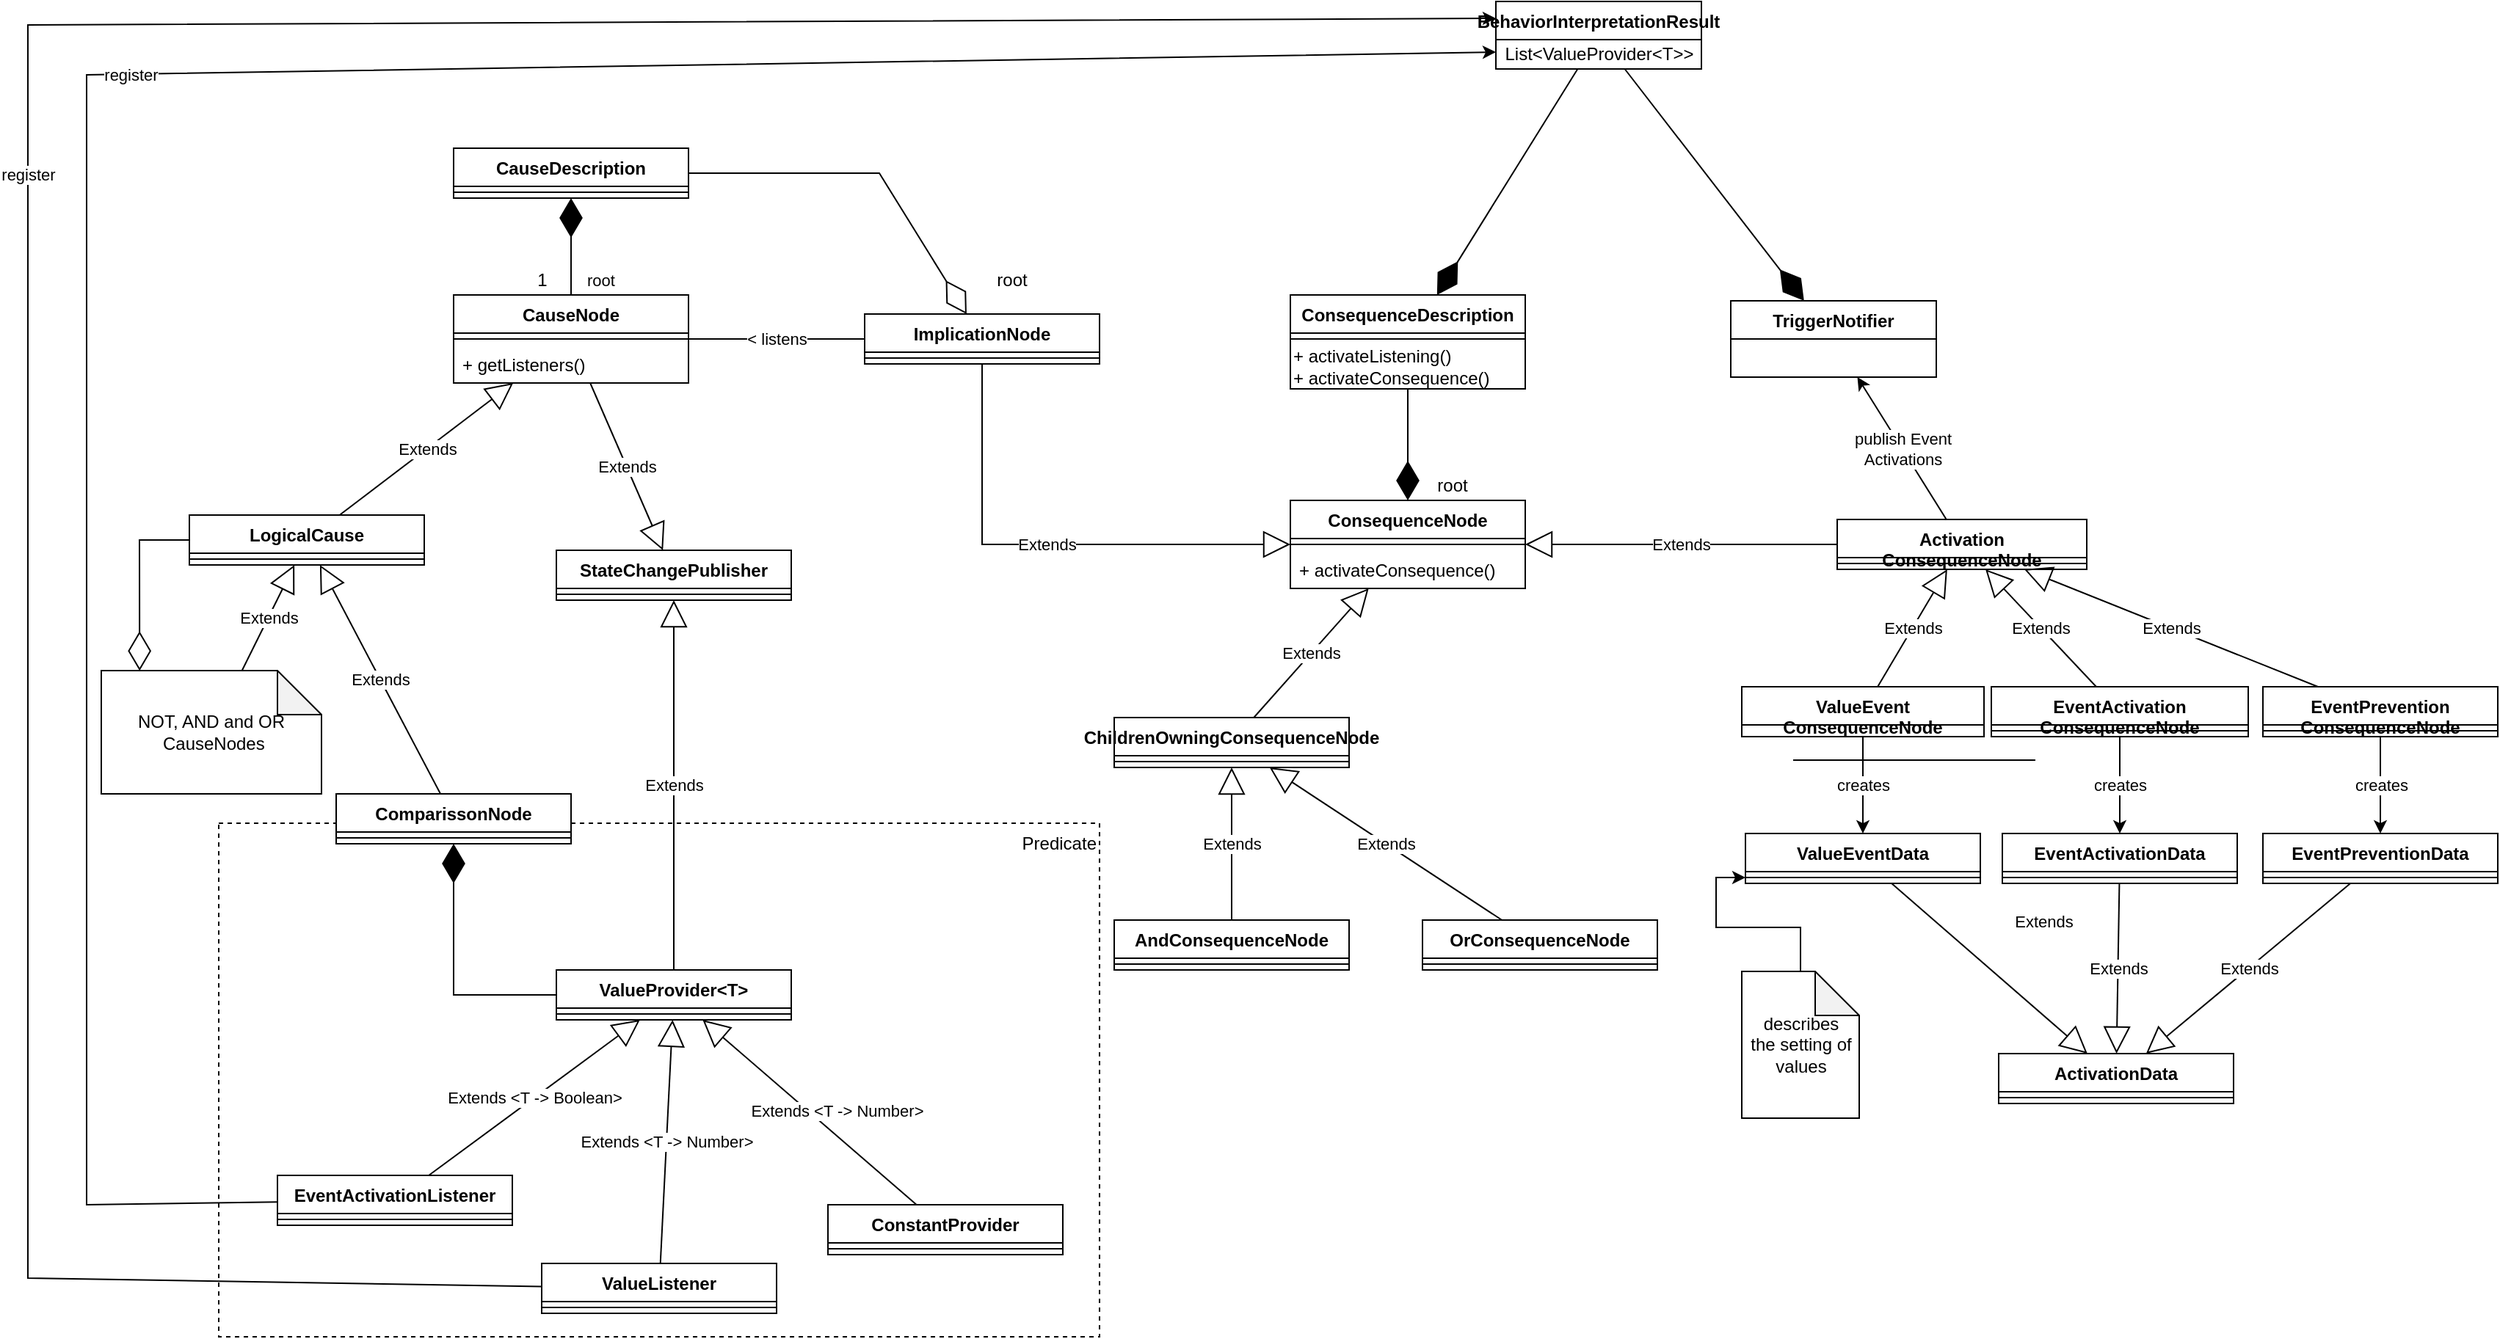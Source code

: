 <mxfile version="16.5.1" type="device"><diagram id="XvbP_-tLDUmN1dMytv5E" name="Classes"><mxGraphModel dx="735" dy="552" grid="1" gridSize="10" guides="1" tooltips="1" connect="1" arrows="1" fold="1" page="1" pageScale="1" pageWidth="1169" pageHeight="827" math="0" shadow="0"><root><mxCell id="0"/><mxCell id="1" parent="0"/><mxCell id="C9H2PQSaMTNofYjZsJUd-69" value="Predicate" style="rounded=0;whiteSpace=wrap;html=1;dashed=1;fillColor=default;align=right;verticalAlign=top;" parent="1" vertex="1"><mxGeometry x="170" y="790" width="600" height="350" as="geometry"/></mxCell><mxCell id="C9H2PQSaMTNofYjZsJUd-10" value="CauseNode" style="swimlane;fontStyle=1;align=center;verticalAlign=top;childLayout=stackLayout;horizontal=1;startSize=26;horizontalStack=0;resizeParent=1;resizeParentMax=0;resizeLast=0;collapsible=1;marginBottom=0;" parent="1" vertex="1"><mxGeometry x="330" y="430" width="160" height="60" as="geometry"/></mxCell><mxCell id="C9H2PQSaMTNofYjZsJUd-12" value="" style="line;strokeWidth=1;fillColor=none;align=left;verticalAlign=middle;spacingTop=-1;spacingLeft=3;spacingRight=3;rotatable=0;labelPosition=right;points=[];portConstraint=eastwest;" parent="C9H2PQSaMTNofYjZsJUd-10" vertex="1"><mxGeometry y="26" width="160" height="8" as="geometry"/></mxCell><mxCell id="C9H2PQSaMTNofYjZsJUd-13" value="+ getListeners()" style="text;strokeColor=none;fillColor=none;align=left;verticalAlign=top;spacingLeft=4;spacingRight=4;overflow=hidden;rotatable=0;points=[[0,0.5],[1,0.5]];portConstraint=eastwest;" parent="C9H2PQSaMTNofYjZsJUd-10" vertex="1"><mxGeometry y="34" width="160" height="26" as="geometry"/></mxCell><mxCell id="C9H2PQSaMTNofYjZsJUd-14" value="ConsequenceNode" style="swimlane;fontStyle=1;align=center;verticalAlign=top;childLayout=stackLayout;horizontal=1;startSize=26;horizontalStack=0;resizeParent=1;resizeParentMax=0;resizeLast=0;collapsible=1;marginBottom=0;" parent="1" vertex="1"><mxGeometry x="900" y="570" width="160" height="60" as="geometry"/></mxCell><mxCell id="C9H2PQSaMTNofYjZsJUd-16" value="" style="line;strokeWidth=1;fillColor=none;align=left;verticalAlign=middle;spacingTop=-1;spacingLeft=3;spacingRight=3;rotatable=0;labelPosition=right;points=[];portConstraint=eastwest;" parent="C9H2PQSaMTNofYjZsJUd-14" vertex="1"><mxGeometry y="26" width="160" height="8" as="geometry"/></mxCell><mxCell id="C9H2PQSaMTNofYjZsJUd-15" value="+ activateConsequence()" style="text;strokeColor=none;fillColor=none;align=left;verticalAlign=top;spacingLeft=4;spacingRight=4;overflow=hidden;rotatable=0;points=[[0,0.5],[1,0.5]];portConstraint=eastwest;" parent="C9H2PQSaMTNofYjZsJUd-14" vertex="1"><mxGeometry y="34" width="160" height="26" as="geometry"/></mxCell><mxCell id="C9H2PQSaMTNofYjZsJUd-18" value="TriggerNotifier" style="swimlane;fontStyle=1;childLayout=stackLayout;horizontal=1;startSize=26;fillColor=none;horizontalStack=0;resizeParent=1;resizeParentMax=0;resizeLast=0;collapsible=1;marginBottom=0;" parent="1" vertex="1"><mxGeometry x="1200" y="434" width="140" height="52" as="geometry"/></mxCell><mxCell id="C9H2PQSaMTNofYjZsJUd-22" value="LogicalCause" style="swimlane;fontStyle=1;align=center;verticalAlign=top;childLayout=stackLayout;horizontal=1;startSize=26;horizontalStack=0;resizeParent=1;resizeParentMax=0;resizeLast=0;collapsible=1;marginBottom=0;" parent="1" vertex="1"><mxGeometry x="150" y="580" width="160" height="34" as="geometry"/></mxCell><mxCell id="C9H2PQSaMTNofYjZsJUd-24" value="" style="line;strokeWidth=1;fillColor=none;align=left;verticalAlign=middle;spacingTop=-1;spacingLeft=3;spacingRight=3;rotatable=0;labelPosition=right;points=[];portConstraint=eastwest;" parent="C9H2PQSaMTNofYjZsJUd-22" vertex="1"><mxGeometry y="26" width="160" height="8" as="geometry"/></mxCell><mxCell id="C9H2PQSaMTNofYjZsJUd-26" value="StateChangePublisher" style="swimlane;fontStyle=1;align=center;verticalAlign=top;childLayout=stackLayout;horizontal=1;startSize=26;horizontalStack=0;resizeParent=1;resizeParentMax=0;resizeLast=0;collapsible=1;marginBottom=0;" parent="1" vertex="1"><mxGeometry x="400" y="604" width="160" height="34" as="geometry"/></mxCell><mxCell id="C9H2PQSaMTNofYjZsJUd-28" value="" style="line;strokeWidth=1;fillColor=none;align=left;verticalAlign=middle;spacingTop=-1;spacingLeft=3;spacingRight=3;rotatable=0;labelPosition=right;points=[];portConstraint=eastwest;" parent="C9H2PQSaMTNofYjZsJUd-26" vertex="1"><mxGeometry y="26" width="160" height="8" as="geometry"/></mxCell><mxCell id="C9H2PQSaMTNofYjZsJUd-35" value="NOT, AND and OR&lt;br&gt;&amp;nbsp;CauseNodes" style="shape=note;whiteSpace=wrap;html=1;backgroundOutline=1;darkOpacity=0.05;" parent="1" vertex="1"><mxGeometry x="90" y="686" width="150" height="84" as="geometry"/></mxCell><mxCell id="C9H2PQSaMTNofYjZsJUd-38" value="ComparissonNode" style="swimlane;fontStyle=1;align=center;verticalAlign=top;childLayout=stackLayout;horizontal=1;startSize=26;horizontalStack=0;resizeParent=1;resizeParentMax=0;resizeLast=0;collapsible=1;marginBottom=0;" parent="1" vertex="1"><mxGeometry x="250" y="770" width="160" height="34" as="geometry"/></mxCell><mxCell id="C9H2PQSaMTNofYjZsJUd-40" value="" style="line;strokeWidth=1;fillColor=none;align=left;verticalAlign=middle;spacingTop=-1;spacingLeft=3;spacingRight=3;rotatable=0;labelPosition=right;points=[];portConstraint=eastwest;" parent="C9H2PQSaMTNofYjZsJUd-38" vertex="1"><mxGeometry y="26" width="160" height="8" as="geometry"/></mxCell><mxCell id="C9H2PQSaMTNofYjZsJUd-42" value="ValueProvider&lt;T&gt;" style="swimlane;fontStyle=1;align=center;verticalAlign=top;childLayout=stackLayout;horizontal=1;startSize=26;horizontalStack=0;resizeParent=1;resizeParentMax=0;resizeLast=0;collapsible=1;marginBottom=0;" parent="1" vertex="1"><mxGeometry x="400" y="890" width="160" height="34" as="geometry"/></mxCell><mxCell id="C9H2PQSaMTNofYjZsJUd-44" value="" style="line;strokeWidth=1;fillColor=none;align=left;verticalAlign=middle;spacingTop=-1;spacingLeft=3;spacingRight=3;rotatable=0;labelPosition=right;points=[];portConstraint=eastwest;" parent="C9H2PQSaMTNofYjZsJUd-42" vertex="1"><mxGeometry y="26" width="160" height="8" as="geometry"/></mxCell><mxCell id="C9H2PQSaMTNofYjZsJUd-46" value="ConstantProvider" style="swimlane;fontStyle=1;align=center;verticalAlign=top;childLayout=stackLayout;horizontal=1;startSize=26;horizontalStack=0;resizeParent=1;resizeParentMax=0;resizeLast=0;collapsible=1;marginBottom=0;" parent="1" vertex="1"><mxGeometry x="585" y="1050" width="160" height="34" as="geometry"/></mxCell><mxCell id="C9H2PQSaMTNofYjZsJUd-48" value="" style="line;strokeWidth=1;fillColor=none;align=left;verticalAlign=middle;spacingTop=-1;spacingLeft=3;spacingRight=3;rotatable=0;labelPosition=right;points=[];portConstraint=eastwest;" parent="C9H2PQSaMTNofYjZsJUd-46" vertex="1"><mxGeometry y="26" width="160" height="8" as="geometry"/></mxCell><mxCell id="C9H2PQSaMTNofYjZsJUd-50" value="ValueListener" style="swimlane;fontStyle=1;align=center;verticalAlign=top;childLayout=stackLayout;horizontal=1;startSize=26;horizontalStack=0;resizeParent=1;resizeParentMax=0;resizeLast=0;collapsible=1;marginBottom=0;" parent="1" vertex="1"><mxGeometry x="390" y="1090" width="160" height="34" as="geometry"/></mxCell><mxCell id="C9H2PQSaMTNofYjZsJUd-52" value="" style="line;strokeWidth=1;fillColor=none;align=left;verticalAlign=middle;spacingTop=-1;spacingLeft=3;spacingRight=3;rotatable=0;labelPosition=right;points=[];portConstraint=eastwest;" parent="C9H2PQSaMTNofYjZsJUd-50" vertex="1"><mxGeometry y="26" width="160" height="8" as="geometry"/></mxCell><mxCell id="C9H2PQSaMTNofYjZsJUd-54" value="Extends" style="endArrow=block;endSize=16;endFill=0;html=1;rounded=0;" parent="1" source="C9H2PQSaMTNofYjZsJUd-38" target="C9H2PQSaMTNofYjZsJUd-22" edge="1"><mxGeometry width="160" relative="1" as="geometry"><mxPoint x="470" y="700" as="sourcePoint"/><mxPoint x="460" y="670" as="targetPoint"/></mxGeometry></mxCell><mxCell id="C9H2PQSaMTNofYjZsJUd-55" value="Extends" style="endArrow=block;endSize=16;endFill=0;html=1;rounded=0;" parent="1" source="C9H2PQSaMTNofYjZsJUd-22" target="C9H2PQSaMTNofYjZsJUd-10" edge="1"><mxGeometry width="160" relative="1" as="geometry"><mxPoint x="361.267" y="740" as="sourcePoint"/><mxPoint x="288.733" y="676" as="targetPoint"/></mxGeometry></mxCell><mxCell id="C9H2PQSaMTNofYjZsJUd-56" value="Extends" style="endArrow=block;endSize=16;endFill=0;html=1;rounded=0;" parent="1" source="C9H2PQSaMTNofYjZsJUd-10" target="C9H2PQSaMTNofYjZsJUd-26" edge="1"><mxGeometry width="160" relative="1" as="geometry"><mxPoint x="361.267" y="740" as="sourcePoint"/><mxPoint x="288.733" y="676" as="targetPoint"/></mxGeometry></mxCell><mxCell id="C9H2PQSaMTNofYjZsJUd-57" value="Extends" style="endArrow=block;endSize=16;endFill=0;html=1;rounded=0;" parent="1" source="C9H2PQSaMTNofYjZsJUd-42" target="C9H2PQSaMTNofYjZsJUd-26" edge="1"><mxGeometry width="160" relative="1" as="geometry"><mxPoint x="434.333" y="440" as="sourcePoint"/><mxPoint x="600" y="350" as="targetPoint"/><Array as="points"><mxPoint x="480" y="750"/></Array></mxGeometry></mxCell><mxCell id="C9H2PQSaMTNofYjZsJUd-58" value="Extends &amp;lt;T -&amp;gt; Number&amp;gt;" style="endArrow=block;endSize=16;endFill=0;html=1;rounded=0;" parent="1" source="C9H2PQSaMTNofYjZsJUd-50" target="C9H2PQSaMTNofYjZsJUd-42" edge="1"><mxGeometry width="160" relative="1" as="geometry"><mxPoint x="485.439" y="900" as="sourcePoint"/><mxPoint x="424.561" y="326" as="targetPoint"/><Array as="points"/></mxGeometry></mxCell><mxCell id="C9H2PQSaMTNofYjZsJUd-59" value="Extends &amp;lt;T -&amp;gt; Number&amp;gt;" style="endArrow=block;endSize=16;endFill=0;html=1;rounded=0;" parent="1" source="C9H2PQSaMTNofYjZsJUd-46" target="C9H2PQSaMTNofYjZsJUd-42" edge="1"><mxGeometry x="-0.143" y="-13" width="160" relative="1" as="geometry"><mxPoint x="404.895" y="1090" as="sourcePoint"/><mxPoint x="465.105" y="986" as="targetPoint"/><mxPoint as="offset"/></mxGeometry></mxCell><mxCell id="C9H2PQSaMTNofYjZsJUd-60" value="" style="endArrow=diamondThin;endFill=1;endSize=24;html=1;rounded=0;" parent="1" source="C9H2PQSaMTNofYjZsJUd-42" target="C9H2PQSaMTNofYjZsJUd-38" edge="1"><mxGeometry width="160" relative="1" as="geometry"><mxPoint x="350" y="650" as="sourcePoint"/><mxPoint x="510" y="650" as="targetPoint"/><Array as="points"><mxPoint x="330" y="907"/></Array></mxGeometry></mxCell><mxCell id="C9H2PQSaMTNofYjZsJUd-61" value="EventActivationListener" style="swimlane;fontStyle=1;align=center;verticalAlign=top;childLayout=stackLayout;horizontal=1;startSize=26;horizontalStack=0;resizeParent=1;resizeParentMax=0;resizeLast=0;collapsible=1;marginBottom=0;" parent="1" vertex="1"><mxGeometry x="210" y="1030" width="160" height="34" as="geometry"/></mxCell><mxCell id="C9H2PQSaMTNofYjZsJUd-63" value="" style="line;strokeWidth=1;fillColor=none;align=left;verticalAlign=middle;spacingTop=-1;spacingLeft=3;spacingRight=3;rotatable=0;labelPosition=right;points=[];portConstraint=eastwest;" parent="C9H2PQSaMTNofYjZsJUd-61" vertex="1"><mxGeometry y="26" width="160" height="8" as="geometry"/></mxCell><mxCell id="C9H2PQSaMTNofYjZsJUd-65" value="Extends &amp;lt;T -&amp;gt; Boolean&amp;gt;" style="endArrow=block;endSize=16;endFill=0;html=1;rounded=0;" parent="1" source="C9H2PQSaMTNofYjZsJUd-61" target="C9H2PQSaMTNofYjZsJUd-42" edge="1"><mxGeometry width="160" relative="1" as="geometry"><mxPoint x="70" y="910" as="sourcePoint"/><mxPoint x="200" y="780" as="targetPoint"/><Array as="points"/></mxGeometry></mxCell><mxCell id="C9H2PQSaMTNofYjZsJUd-71" value="" style="endArrow=diamondThin;endFill=0;endSize=24;html=1;rounded=0;entryX=0.174;entryY=0.001;entryDx=0;entryDy=0;entryPerimeter=0;" parent="1" source="C9H2PQSaMTNofYjZsJUd-22" target="C9H2PQSaMTNofYjZsJUd-35" edge="1"><mxGeometry width="160" relative="1" as="geometry"><mxPoint x="180" y="790" as="sourcePoint"/><mxPoint x="150" y="680" as="targetPoint"/><Array as="points"><mxPoint x="116" y="597"/></Array></mxGeometry></mxCell><mxCell id="C9H2PQSaMTNofYjZsJUd-72" value="Extends" style="endArrow=block;endSize=16;endFill=0;html=1;rounded=0;" parent="1" source="C9H2PQSaMTNofYjZsJUd-35" target="C9H2PQSaMTNofYjZsJUd-22" edge="1"><mxGeometry width="160" relative="1" as="geometry"><mxPoint x="331.053" y="780" as="sourcePoint"/><mxPoint x="248.947" y="624" as="targetPoint"/></mxGeometry></mxCell><mxCell id="C9H2PQSaMTNofYjZsJUd-73" value="AndConsequenceNode" style="swimlane;fontStyle=1;align=center;verticalAlign=top;childLayout=stackLayout;horizontal=1;startSize=26;horizontalStack=0;resizeParent=1;resizeParentMax=0;resizeLast=0;collapsible=1;marginBottom=0;" parent="1" vertex="1"><mxGeometry x="780" y="856" width="160" height="34" as="geometry"/></mxCell><mxCell id="C9H2PQSaMTNofYjZsJUd-74" value="" style="line;strokeWidth=1;fillColor=none;align=left;verticalAlign=middle;spacingTop=-1;spacingLeft=3;spacingRight=3;rotatable=0;labelPosition=right;points=[];portConstraint=eastwest;" parent="C9H2PQSaMTNofYjZsJUd-73" vertex="1"><mxGeometry y="26" width="160" height="8" as="geometry"/></mxCell><mxCell id="C9H2PQSaMTNofYjZsJUd-76" value="Extends" style="endArrow=block;endSize=16;endFill=0;html=1;rounded=0;" parent="1" source="C9H2PQSaMTNofYjZsJUd-73" target="Mgbzy1TyChvX7OD37I1F-1" edge="1"><mxGeometry width="160" relative="1" as="geometry"><mxPoint x="560" y="854" as="sourcePoint"/><mxPoint x="164.332" y="620" as="targetPoint"/><Array as="points"/></mxGeometry></mxCell><mxCell id="C9H2PQSaMTNofYjZsJUd-77" value="ConsequenceDescription" style="swimlane;fontStyle=1;align=center;verticalAlign=top;childLayout=stackLayout;horizontal=1;startSize=26;horizontalStack=0;resizeParent=1;resizeParentMax=0;resizeLast=0;collapsible=1;marginBottom=0;fillColor=default;" parent="1" vertex="1"><mxGeometry x="900" y="430" width="160" height="64" as="geometry"/></mxCell><mxCell id="C9H2PQSaMTNofYjZsJUd-79" value="" style="line;strokeWidth=1;fillColor=none;align=left;verticalAlign=middle;spacingTop=-1;spacingLeft=3;spacingRight=3;rotatable=0;labelPosition=right;points=[];portConstraint=eastwest;" parent="C9H2PQSaMTNofYjZsJUd-77" vertex="1"><mxGeometry y="26" width="160" height="8" as="geometry"/></mxCell><mxCell id="C9H2PQSaMTNofYjZsJUd-107" value="" style="endArrow=diamondThin;endFill=1;endSize=24;html=1;rounded=0;startArrow=none;" parent="C9H2PQSaMTNofYjZsJUd-77" source="C9H2PQSaMTNofYjZsJUd-110" target="C9H2PQSaMTNofYjZsJUd-77" edge="1"><mxGeometry width="160" relative="1" as="geometry"><mxPoint x="70" y="184" as="sourcePoint"/><mxPoint x="70" y="118" as="targetPoint"/><Array as="points"/></mxGeometry></mxCell><mxCell id="C9H2PQSaMTNofYjZsJUd-110" value="+ activateListening()&lt;br&gt;+ activateConsequence()" style="text;html=1;strokeColor=none;fillColor=none;align=left;verticalAlign=middle;whiteSpace=wrap;rounded=0;" parent="C9H2PQSaMTNofYjZsJUd-77" vertex="1"><mxGeometry y="34" width="160" height="30" as="geometry"/></mxCell><mxCell id="C9H2PQSaMTNofYjZsJUd-81" value="" style="endArrow=diamondThin;endFill=0;endSize=24;html=1;rounded=0;" parent="1" source="C9H2PQSaMTNofYjZsJUd-98" target="C9H2PQSaMTNofYjZsJUd-84" edge="1"><mxGeometry x="-0.33" y="-1" width="160" relative="1" as="geometry"><mxPoint x="350" y="220" as="sourcePoint"/><mxPoint x="650" y="430" as="targetPoint"/><Array as="points"><mxPoint x="620" y="347"/></Array><mxPoint as="offset"/></mxGeometry></mxCell><mxCell id="C9H2PQSaMTNofYjZsJUd-82" value="" style="endArrow=diamondThin;endFill=1;endSize=24;html=1;rounded=0;" parent="1" source="C9H2PQSaMTNofYjZsJUd-77" target="C9H2PQSaMTNofYjZsJUd-14" edge="1"><mxGeometry width="160" relative="1" as="geometry"><mxPoint x="810" y="230" as="sourcePoint"/><mxPoint x="920" y="360" as="targetPoint"/><Array as="points"/></mxGeometry></mxCell><mxCell id="C9H2PQSaMTNofYjZsJUd-84" value="ImplicationNode" style="swimlane;fontStyle=1;align=center;verticalAlign=top;childLayout=stackLayout;horizontal=1;startSize=26;horizontalStack=0;resizeParent=1;resizeParentMax=0;resizeLast=0;collapsible=1;marginBottom=0;" parent="1" vertex="1"><mxGeometry x="610" y="443" width="160" height="34" as="geometry"/></mxCell><mxCell id="C9H2PQSaMTNofYjZsJUd-85" value="" style="line;strokeWidth=1;fillColor=none;align=left;verticalAlign=middle;spacingTop=-1;spacingLeft=3;spacingRight=3;rotatable=0;labelPosition=right;points=[];portConstraint=eastwest;" parent="C9H2PQSaMTNofYjZsJUd-84" vertex="1"><mxGeometry y="26" width="160" height="8" as="geometry"/></mxCell><mxCell id="C9H2PQSaMTNofYjZsJUd-95" value="root" style="text;html=1;align=center;verticalAlign=middle;resizable=0;points=[];autosize=1;strokeColor=none;fillColor=none;" parent="1" vertex="1"><mxGeometry x="690" y="410" width="40" height="20" as="geometry"/></mxCell><mxCell id="C9H2PQSaMTNofYjZsJUd-98" value="CauseDescription" style="swimlane;fontStyle=1;align=center;verticalAlign=top;childLayout=stackLayout;horizontal=1;startSize=26;horizontalStack=0;resizeParent=1;resizeParentMax=0;resizeLast=0;collapsible=1;marginBottom=0;fillColor=default;" parent="1" vertex="1"><mxGeometry x="330" y="330" width="160" height="34" as="geometry"/></mxCell><mxCell id="C9H2PQSaMTNofYjZsJUd-99" value="" style="line;strokeWidth=1;fillColor=none;align=left;verticalAlign=middle;spacingTop=-1;spacingLeft=3;spacingRight=3;rotatable=0;labelPosition=right;points=[];portConstraint=eastwest;" parent="C9H2PQSaMTNofYjZsJUd-98" vertex="1"><mxGeometry y="26" width="160" height="8" as="geometry"/></mxCell><mxCell id="C9H2PQSaMTNofYjZsJUd-102" value="&amp;lt; listens" style="endArrow=none;html=1;rounded=0;" parent="1" source="C9H2PQSaMTNofYjZsJUd-10" target="C9H2PQSaMTNofYjZsJUd-84" edge="1"><mxGeometry width="50" height="50" relative="1" as="geometry"><mxPoint x="660" y="630" as="sourcePoint"/><mxPoint x="950" y="643" as="targetPoint"/><Array as="points"><mxPoint x="510" y="460"/></Array></mxGeometry></mxCell><mxCell id="C9H2PQSaMTNofYjZsJUd-103" value="" style="endArrow=diamondThin;endFill=1;endSize=24;html=1;rounded=0;" parent="1" source="C9H2PQSaMTNofYjZsJUd-10" target="C9H2PQSaMTNofYjZsJUd-98" edge="1"><mxGeometry width="160" relative="1" as="geometry"><mxPoint x="910" y="470" as="sourcePoint"/><mxPoint x="780" y="470" as="targetPoint"/><Array as="points"/></mxGeometry></mxCell><mxCell id="C9H2PQSaMTNofYjZsJUd-104" value="root" style="edgeLabel;html=1;align=center;verticalAlign=middle;resizable=0;points=[];" parent="C9H2PQSaMTNofYjZsJUd-103" vertex="1" connectable="0"><mxGeometry x="0.314" y="3" relative="1" as="geometry"><mxPoint x="23" y="33" as="offset"/></mxGeometry></mxCell><mxCell id="C9H2PQSaMTNofYjZsJUd-105" value="1" style="text;html=1;align=center;verticalAlign=middle;resizable=0;points=[];autosize=1;strokeColor=none;fillColor=none;" parent="1" vertex="1"><mxGeometry x="380" y="410" width="20" height="20" as="geometry"/></mxCell><mxCell id="C9H2PQSaMTNofYjZsJUd-109" value="Extends" style="endArrow=block;endSize=16;endFill=0;html=1;rounded=0;" parent="1" source="C9H2PQSaMTNofYjZsJUd-84" target="C9H2PQSaMTNofYjZsJUd-14" edge="1"><mxGeometry width="160" relative="1" as="geometry"><mxPoint x="490" y="900.0" as="sourcePoint"/><mxPoint x="490" y="700" as="targetPoint"/><Array as="points"><mxPoint x="690" y="600"/></Array></mxGeometry></mxCell><mxCell id="C9H2PQSaMTNofYjZsJUd-113" value="publish Event&lt;br&gt;Activations" style="endArrow=classic;html=1;rounded=0;" parent="1" source="eS_Qsxh_jZ_v18rBjoEm-1" target="C9H2PQSaMTNofYjZsJUd-18" edge="1"><mxGeometry width="50" height="50" relative="1" as="geometry"><mxPoint x="900" y="670" as="sourcePoint"/><mxPoint x="1166.951" y="1030" as="targetPoint"/></mxGeometry></mxCell><mxCell id="C9H2PQSaMTNofYjZsJUd-116" value="register" style="endArrow=classic;html=1;rounded=0;entryX=0;entryY=0.75;entryDx=0;entryDy=0;" parent="1" source="C9H2PQSaMTNofYjZsJUd-61" target="Mgbzy1TyChvX7OD37I1F-9" edge="1"><mxGeometry width="50" height="50" relative="1" as="geometry"><mxPoint x="20" y="1090" as="sourcePoint"/><mxPoint x="1040" y="266" as="targetPoint"/><Array as="points"><mxPoint x="80" y="1050"/><mxPoint x="80" y="280"/></Array></mxGeometry></mxCell><mxCell id="C9H2PQSaMTNofYjZsJUd-117" value="root" style="text;html=1;align=center;verticalAlign=middle;resizable=0;points=[];autosize=1;strokeColor=none;fillColor=none;" parent="1" vertex="1"><mxGeometry x="990" y="550" width="40" height="20" as="geometry"/></mxCell><mxCell id="eS_Qsxh_jZ_v18rBjoEm-1" value="Activation&#10;ConsequenceNode" style="swimlane;fontStyle=1;align=center;verticalAlign=top;childLayout=stackLayout;horizontal=1;startSize=26;horizontalStack=0;resizeParent=1;resizeParentMax=0;resizeLast=0;collapsible=1;marginBottom=0;" parent="1" vertex="1"><mxGeometry x="1272.5" y="583" width="170" height="34" as="geometry"><mxRectangle x="870" y="736" width="140" height="30" as="alternateBounds"/></mxGeometry></mxCell><mxCell id="eS_Qsxh_jZ_v18rBjoEm-2" value="" style="line;strokeWidth=1;fillColor=none;align=left;verticalAlign=middle;spacingTop=-1;spacingLeft=3;spacingRight=3;rotatable=0;labelPosition=right;points=[];portConstraint=eastwest;" parent="eS_Qsxh_jZ_v18rBjoEm-1" vertex="1"><mxGeometry y="26" width="170" height="8" as="geometry"/></mxCell><mxCell id="eS_Qsxh_jZ_v18rBjoEm-3" value="Extends" style="endArrow=block;endSize=16;endFill=0;html=1;rounded=0;" parent="1" source="eS_Qsxh_jZ_v18rBjoEm-1" target="C9H2PQSaMTNofYjZsJUd-14" edge="1"><mxGeometry width="160" relative="1" as="geometry"><mxPoint x="1014" y="770" as="sourcePoint"/><mxPoint x="1014.242" y="640.0" as="targetPoint"/><Array as="points"/></mxGeometry></mxCell><mxCell id="eS_Qsxh_jZ_v18rBjoEm-4" value="EventPreventionData" style="swimlane;fontStyle=1;align=center;verticalAlign=top;childLayout=stackLayout;horizontal=1;startSize=26;horizontalStack=0;resizeParent=1;resizeParentMax=0;resizeLast=0;collapsible=1;marginBottom=0;" parent="1" vertex="1"><mxGeometry x="1562.5" y="797" width="160" height="34" as="geometry"/></mxCell><mxCell id="eS_Qsxh_jZ_v18rBjoEm-5" value="" style="line;strokeWidth=1;fillColor=none;align=left;verticalAlign=middle;spacingTop=-1;spacingLeft=3;spacingRight=3;rotatable=0;labelPosition=right;points=[];portConstraint=eastwest;" parent="eS_Qsxh_jZ_v18rBjoEm-4" vertex="1"><mxGeometry y="26" width="160" height="8" as="geometry"/></mxCell><mxCell id="eS_Qsxh_jZ_v18rBjoEm-6" value="EventActivationData" style="swimlane;fontStyle=1;align=center;verticalAlign=top;childLayout=stackLayout;horizontal=1;startSize=26;horizontalStack=0;resizeParent=1;resizeParentMax=0;resizeLast=0;collapsible=1;marginBottom=0;" parent="1" vertex="1"><mxGeometry x="1385" y="797" width="160" height="34" as="geometry"/></mxCell><mxCell id="eS_Qsxh_jZ_v18rBjoEm-7" value="" style="line;strokeWidth=1;fillColor=none;align=left;verticalAlign=middle;spacingTop=-1;spacingLeft=3;spacingRight=3;rotatable=0;labelPosition=right;points=[];portConstraint=eastwest;" parent="eS_Qsxh_jZ_v18rBjoEm-6" vertex="1"><mxGeometry y="26" width="160" height="8" as="geometry"/></mxCell><mxCell id="eS_Qsxh_jZ_v18rBjoEm-8" value="ValueEventData" style="swimlane;fontStyle=1;align=center;verticalAlign=top;childLayout=stackLayout;horizontal=1;startSize=26;horizontalStack=0;resizeParent=1;resizeParentMax=0;resizeLast=0;collapsible=1;marginBottom=0;" parent="1" vertex="1"><mxGeometry x="1210" y="797" width="160" height="34" as="geometry"/></mxCell><mxCell id="eS_Qsxh_jZ_v18rBjoEm-9" value="" style="line;strokeWidth=1;fillColor=none;align=left;verticalAlign=middle;spacingTop=-1;spacingLeft=3;spacingRight=3;rotatable=0;labelPosition=right;points=[];portConstraint=eastwest;" parent="eS_Qsxh_jZ_v18rBjoEm-8" vertex="1"><mxGeometry y="26" width="160" height="8" as="geometry"/></mxCell><mxCell id="eS_Qsxh_jZ_v18rBjoEm-10" value="ActivationData" style="swimlane;fontStyle=1;align=center;verticalAlign=top;childLayout=stackLayout;horizontal=1;startSize=26;horizontalStack=0;resizeParent=1;resizeParentMax=0;resizeLast=0;collapsible=1;marginBottom=0;" parent="1" vertex="1"><mxGeometry x="1382.5" y="947" width="160" height="34" as="geometry"/></mxCell><mxCell id="eS_Qsxh_jZ_v18rBjoEm-11" value="" style="line;strokeWidth=1;fillColor=none;align=left;verticalAlign=middle;spacingTop=-1;spacingLeft=3;spacingRight=3;rotatable=0;labelPosition=right;points=[];portConstraint=eastwest;" parent="eS_Qsxh_jZ_v18rBjoEm-10" vertex="1"><mxGeometry y="26" width="160" height="8" as="geometry"/></mxCell><mxCell id="eS_Qsxh_jZ_v18rBjoEm-12" value="Extends" style="endArrow=block;endSize=16;endFill=0;html=1;rounded=0;" parent="1" source="eS_Qsxh_jZ_v18rBjoEm-8" target="eS_Qsxh_jZ_v18rBjoEm-10" edge="1"><mxGeometry x="0.072" y="48" width="160" relative="1" as="geometry"><mxPoint x="1321.389" y="573" as="sourcePoint"/><mxPoint x="1376.814" y="467.0" as="targetPoint"/><Array as="points"/><mxPoint as="offset"/></mxGeometry></mxCell><mxCell id="eS_Qsxh_jZ_v18rBjoEm-13" value="Extends" style="endArrow=block;endSize=16;endFill=0;html=1;rounded=0;" parent="1" source="eS_Qsxh_jZ_v18rBjoEm-6" target="eS_Qsxh_jZ_v18rBjoEm-10" edge="1"><mxGeometry width="160" relative="1" as="geometry"><mxPoint x="1452.5" y="787" as="sourcePoint"/><mxPoint x="1433.429" y="711.0" as="targetPoint"/><Array as="points"/></mxGeometry></mxCell><mxCell id="eS_Qsxh_jZ_v18rBjoEm-16" value="Extends" style="endArrow=block;endSize=16;endFill=0;html=1;rounded=0;" parent="1" source="eS_Qsxh_jZ_v18rBjoEm-4" target="eS_Qsxh_jZ_v18rBjoEm-10" edge="1"><mxGeometry width="160" relative="1" as="geometry"><mxPoint x="1467.5" y="807" as="sourcePoint"/><mxPoint x="1459.004" y="711.0" as="targetPoint"/><Array as="points"/></mxGeometry></mxCell><mxCell id="eS_Qsxh_jZ_v18rBjoEm-18" value="EventPrevention&#10;ConsequenceNode" style="swimlane;fontStyle=1;align=center;verticalAlign=top;childLayout=stackLayout;horizontal=1;startSize=26;horizontalStack=0;resizeParent=1;resizeParentMax=0;resizeLast=0;collapsible=1;marginBottom=0;" parent="1" vertex="1"><mxGeometry x="1562.5" y="697" width="160" height="34" as="geometry"/></mxCell><mxCell id="eS_Qsxh_jZ_v18rBjoEm-19" value="" style="line;strokeWidth=1;fillColor=none;align=left;verticalAlign=middle;spacingTop=-1;spacingLeft=3;spacingRight=3;rotatable=0;labelPosition=right;points=[];portConstraint=eastwest;" parent="eS_Qsxh_jZ_v18rBjoEm-18" vertex="1"><mxGeometry y="26" width="160" height="8" as="geometry"/></mxCell><mxCell id="eS_Qsxh_jZ_v18rBjoEm-20" value="EventActivation&#10;ConsequenceNode" style="swimlane;fontStyle=1;align=center;verticalAlign=top;childLayout=stackLayout;horizontal=1;startSize=26;horizontalStack=0;resizeParent=1;resizeParentMax=0;resizeLast=0;collapsible=1;marginBottom=0;" parent="1" vertex="1"><mxGeometry x="1377.5" y="697" width="175" height="34" as="geometry"/></mxCell><mxCell id="eS_Qsxh_jZ_v18rBjoEm-21" value="" style="line;strokeWidth=1;fillColor=none;align=left;verticalAlign=middle;spacingTop=-1;spacingLeft=3;spacingRight=3;rotatable=0;labelPosition=right;points=[];portConstraint=eastwest;" parent="eS_Qsxh_jZ_v18rBjoEm-20" vertex="1"><mxGeometry y="26" width="175" height="8" as="geometry"/></mxCell><mxCell id="eS_Qsxh_jZ_v18rBjoEm-22" value="ValueEvent&#10;ConsequenceNode" style="swimlane;fontStyle=1;align=center;verticalAlign=top;childLayout=stackLayout;horizontal=1;startSize=26;horizontalStack=0;resizeParent=1;resizeParentMax=0;resizeLast=0;collapsible=1;marginBottom=0;" parent="1" vertex="1"><mxGeometry x="1207.5" y="697" width="165" height="34" as="geometry"/></mxCell><mxCell id="eS_Qsxh_jZ_v18rBjoEm-24" value="Extends" style="endArrow=block;endSize=16;endFill=0;html=1;rounded=0;" parent="1" source="eS_Qsxh_jZ_v18rBjoEm-18" target="eS_Qsxh_jZ_v18rBjoEm-1" edge="1"><mxGeometry width="160" relative="1" as="geometry"><mxPoint x="1472.5" y="556" as="sourcePoint"/><mxPoint x="1607.5" y="672" as="targetPoint"/><Array as="points"/></mxGeometry></mxCell><mxCell id="eS_Qsxh_jZ_v18rBjoEm-25" value="Extends" style="endArrow=block;endSize=16;endFill=0;html=1;rounded=0;" parent="1" source="eS_Qsxh_jZ_v18rBjoEm-20" target="eS_Qsxh_jZ_v18rBjoEm-1" edge="1"><mxGeometry width="160" relative="1" as="geometry"><mxPoint x="1623.237" y="556.0" as="sourcePoint"/><mxPoint x="1627.103" y="672" as="targetPoint"/><Array as="points"/></mxGeometry></mxCell><mxCell id="eS_Qsxh_jZ_v18rBjoEm-26" value="Extends" style="endArrow=block;endSize=16;endFill=0;html=1;rounded=0;" parent="1" source="eS_Qsxh_jZ_v18rBjoEm-22" target="eS_Qsxh_jZ_v18rBjoEm-1" edge="1"><mxGeometry width="160" relative="1" as="geometry"><mxPoint x="1787.67" y="556" as="sourcePoint"/><mxPoint x="1648.07" y="672" as="targetPoint"/><Array as="points"/></mxGeometry></mxCell><mxCell id="eS_Qsxh_jZ_v18rBjoEm-32" value="creates" style="endArrow=classic;html=1;rounded=0;" parent="1" source="eS_Qsxh_jZ_v18rBjoEm-22" target="eS_Qsxh_jZ_v18rBjoEm-8" edge="1"><mxGeometry width="50" height="50" relative="1" as="geometry"><mxPoint x="1423.5" y="797" as="sourcePoint"/><mxPoint x="1302.5" y="751" as="targetPoint"/></mxGeometry></mxCell><mxCell id="eS_Qsxh_jZ_v18rBjoEm-33" value="creates" style="endArrow=classic;html=1;rounded=0;" parent="1" source="eS_Qsxh_jZ_v18rBjoEm-20" target="eS_Qsxh_jZ_v18rBjoEm-6" edge="1"><mxGeometry width="50" height="50" relative="1" as="geometry"><mxPoint x="1457.5" y="707" as="sourcePoint"/><mxPoint x="1457.13" y="803" as="targetPoint"/></mxGeometry></mxCell><mxCell id="eS_Qsxh_jZ_v18rBjoEm-35" value="creates" style="endArrow=classic;html=1;rounded=0;" parent="1" source="eS_Qsxh_jZ_v18rBjoEm-18" target="eS_Qsxh_jZ_v18rBjoEm-4" edge="1"><mxGeometry width="50" height="50" relative="1" as="geometry"><mxPoint x="1475" y="711.0" as="sourcePoint"/><mxPoint x="1475" y="807" as="targetPoint"/></mxGeometry></mxCell><mxCell id="Mgbzy1TyChvX7OD37I1F-1" value="ChildrenOwningConsequenceNode" style="swimlane;fontStyle=1;align=center;verticalAlign=top;childLayout=stackLayout;horizontal=1;startSize=26;horizontalStack=0;resizeParent=1;resizeParentMax=0;resizeLast=0;collapsible=1;marginBottom=0;" vertex="1" parent="1"><mxGeometry x="780" y="718" width="160" height="34" as="geometry"/></mxCell><mxCell id="Mgbzy1TyChvX7OD37I1F-2" value="" style="line;strokeWidth=1;fillColor=none;align=left;verticalAlign=middle;spacingTop=-1;spacingLeft=3;spacingRight=3;rotatable=0;labelPosition=right;points=[];portConstraint=eastwest;" vertex="1" parent="Mgbzy1TyChvX7OD37I1F-1"><mxGeometry y="26" width="160" height="8" as="geometry"/></mxCell><mxCell id="Mgbzy1TyChvX7OD37I1F-3" value="Extends" style="endArrow=block;endSize=16;endFill=0;html=1;rounded=0;" edge="1" parent="1" source="Mgbzy1TyChvX7OD37I1F-1" target="C9H2PQSaMTNofYjZsJUd-14"><mxGeometry width="160" relative="1" as="geometry"><mxPoint x="1187.929" y="746" as="sourcePoint"/><mxPoint x="1362.071" y="640" as="targetPoint"/><Array as="points"/></mxGeometry></mxCell><mxCell id="Mgbzy1TyChvX7OD37I1F-5" value="" style="edgeStyle=orthogonalEdgeStyle;rounded=0;orthogonalLoop=1;jettySize=auto;html=1;" edge="1" parent="1" source="Mgbzy1TyChvX7OD37I1F-4" target="eS_Qsxh_jZ_v18rBjoEm-9"><mxGeometry relative="1" as="geometry"/></mxCell><mxCell id="Mgbzy1TyChvX7OD37I1F-4" value="describes&lt;br&gt;the setting of values" style="shape=note;whiteSpace=wrap;html=1;backgroundOutline=1;darkOpacity=0.05;" vertex="1" parent="1"><mxGeometry x="1207.5" y="891" width="80" height="100" as="geometry"/></mxCell><mxCell id="Mgbzy1TyChvX7OD37I1F-6" value="OrConsequenceNode" style="swimlane;fontStyle=1;align=center;verticalAlign=top;childLayout=stackLayout;horizontal=1;startSize=26;horizontalStack=0;resizeParent=1;resizeParentMax=0;resizeLast=0;collapsible=1;marginBottom=0;" vertex="1" parent="1"><mxGeometry x="990" y="856" width="160" height="34" as="geometry"/></mxCell><mxCell id="Mgbzy1TyChvX7OD37I1F-7" value="" style="line;strokeWidth=1;fillColor=none;align=left;verticalAlign=middle;spacingTop=-1;spacingLeft=3;spacingRight=3;rotatable=0;labelPosition=right;points=[];portConstraint=eastwest;" vertex="1" parent="Mgbzy1TyChvX7OD37I1F-6"><mxGeometry y="26" width="160" height="8" as="geometry"/></mxCell><mxCell id="Mgbzy1TyChvX7OD37I1F-8" value="Extends" style="endArrow=block;endSize=16;endFill=0;html=1;rounded=0;" edge="1" parent="1" source="Mgbzy1TyChvX7OD37I1F-6" target="Mgbzy1TyChvX7OD37I1F-1"><mxGeometry width="160" relative="1" as="geometry"><mxPoint x="910" y="920" as="sourcePoint"/><mxPoint x="910" y="848" as="targetPoint"/><Array as="points"/></mxGeometry></mxCell><mxCell id="eS_Qsxh_jZ_v18rBjoEm-23" value="" style="line;strokeWidth=1;fillColor=none;align=left;verticalAlign=middle;spacingTop=-1;spacingLeft=3;spacingRight=3;rotatable=0;labelPosition=right;points=[];portConstraint=eastwest;" parent="1" vertex="1"><mxGeometry x="1242.5" y="743" width="165" height="8" as="geometry"/></mxCell><mxCell id="Mgbzy1TyChvX7OD37I1F-9" value="BehaviorInterpretationResult" style="swimlane;fontStyle=1;childLayout=stackLayout;horizontal=1;startSize=26;fillColor=none;horizontalStack=0;resizeParent=1;resizeParentMax=0;resizeLast=0;collapsible=1;marginBottom=0;" vertex="1" parent="1"><mxGeometry x="1040" y="230" width="140" height="46" as="geometry"/></mxCell><mxCell id="Mgbzy1TyChvX7OD37I1F-14" value="List&amp;lt;ValueProvider&amp;lt;T&amp;gt;&amp;gt;" style="text;html=1;align=center;verticalAlign=middle;resizable=0;points=[];autosize=1;strokeColor=none;fillColor=none;" vertex="1" parent="Mgbzy1TyChvX7OD37I1F-9"><mxGeometry y="26" width="140" height="20" as="geometry"/></mxCell><mxCell id="Mgbzy1TyChvX7OD37I1F-10" value="" style="endArrow=diamondThin;endFill=1;endSize=24;html=1;rounded=0;" edge="1" parent="1" source="Mgbzy1TyChvX7OD37I1F-9" target="C9H2PQSaMTNofYjZsJUd-18"><mxGeometry width="160" relative="1" as="geometry"><mxPoint x="940" y="420" as="sourcePoint"/><mxPoint x="1100" y="420" as="targetPoint"/></mxGeometry></mxCell><mxCell id="Mgbzy1TyChvX7OD37I1F-11" value="" style="endArrow=diamondThin;endFill=1;endSize=24;html=1;rounded=0;" edge="1" parent="1" source="Mgbzy1TyChvX7OD37I1F-9" target="C9H2PQSaMTNofYjZsJUd-77"><mxGeometry width="160" relative="1" as="geometry"><mxPoint x="940" y="420" as="sourcePoint"/><mxPoint x="1100" y="420" as="targetPoint"/></mxGeometry></mxCell><mxCell id="Mgbzy1TyChvX7OD37I1F-13" value="register" style="endArrow=classic;html=1;rounded=0;entryX=0;entryY=0.25;entryDx=0;entryDy=0;" edge="1" parent="1" source="C9H2PQSaMTNofYjZsJUd-50" target="Mgbzy1TyChvX7OD37I1F-9"><mxGeometry width="50" height="50" relative="1" as="geometry"><mxPoint x="220" y="1058.143" as="sourcePoint"/><mxPoint x="1040" y="266" as="targetPoint"/><Array as="points"><mxPoint x="40" y="1100"/><mxPoint x="40" y="246"/></Array></mxGeometry></mxCell></root></mxGraphModel></diagram></mxfile>